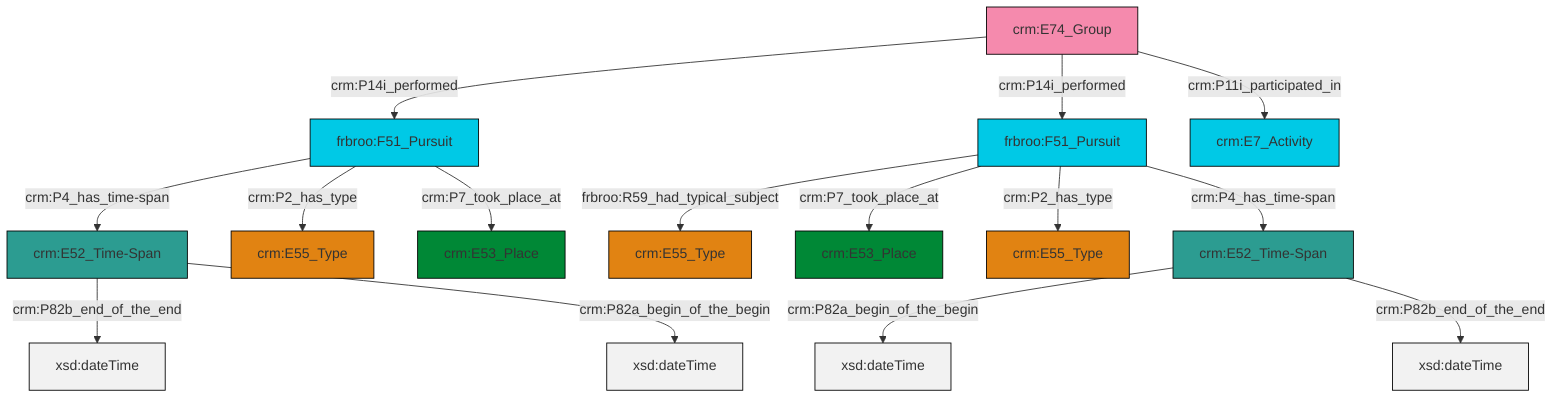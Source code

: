 graph TD
classDef Literal fill:#f2f2f2,stroke:#000000;
classDef CRM_Entity fill:#FFFFFF,stroke:#000000;
classDef Temporal_Entity fill:#00C9E6, stroke:#000000;
classDef Type fill:#E18312, stroke:#000000;
classDef Time-Span fill:#2C9C91, stroke:#000000;
classDef Appellation fill:#FFEB7F, stroke:#000000;
classDef Place fill:#008836, stroke:#000000;
classDef Persistent_Item fill:#B266B2, stroke:#000000;
classDef Conceptual_Object fill:#FFD700, stroke:#000000;
classDef Physical_Thing fill:#D2B48C, stroke:#000000;
classDef Actor fill:#f58aad, stroke:#000000;
classDef PC_Classes fill:#4ce600, stroke:#000000;
classDef Multi fill:#cccccc,stroke:#000000;

0["frbroo:F51_Pursuit"]:::Temporal_Entity -->|frbroo:R59_had_typical_subject| 1["crm:E55_Type"]:::Type
2["crm:E52_Time-Span"]:::Time-Span -->|crm:P82a_begin_of_the_begin| 3[xsd:dateTime]:::Literal
7["crm:E74_Group"]:::Actor -->|crm:P14i_performed| 8["frbroo:F51_Pursuit"]:::Temporal_Entity
7["crm:E74_Group"]:::Actor -->|crm:P14i_performed| 0["frbroo:F51_Pursuit"]:::Temporal_Entity
8["frbroo:F51_Pursuit"]:::Temporal_Entity -->|crm:P4_has_time-span| 4["crm:E52_Time-Span"]:::Time-Span
8["frbroo:F51_Pursuit"]:::Temporal_Entity -->|crm:P2_has_type| 11["crm:E55_Type"]:::Type
2["crm:E52_Time-Span"]:::Time-Span -->|crm:P82b_end_of_the_end| 12[xsd:dateTime]:::Literal
4["crm:E52_Time-Span"]:::Time-Span -->|crm:P82b_end_of_the_end| 13[xsd:dateTime]:::Literal
0["frbroo:F51_Pursuit"]:::Temporal_Entity -->|crm:P7_took_place_at| 14["crm:E53_Place"]:::Place
8["frbroo:F51_Pursuit"]:::Temporal_Entity -->|crm:P7_took_place_at| 15["crm:E53_Place"]:::Place
4["crm:E52_Time-Span"]:::Time-Span -->|crm:P82a_begin_of_the_begin| 18[xsd:dateTime]:::Literal
0["frbroo:F51_Pursuit"]:::Temporal_Entity -->|crm:P2_has_type| 9["crm:E55_Type"]:::Type
0["frbroo:F51_Pursuit"]:::Temporal_Entity -->|crm:P4_has_time-span| 2["crm:E52_Time-Span"]:::Time-Span
7["crm:E74_Group"]:::Actor -->|crm:P11i_participated_in| 25["crm:E7_Activity"]:::Temporal_Entity